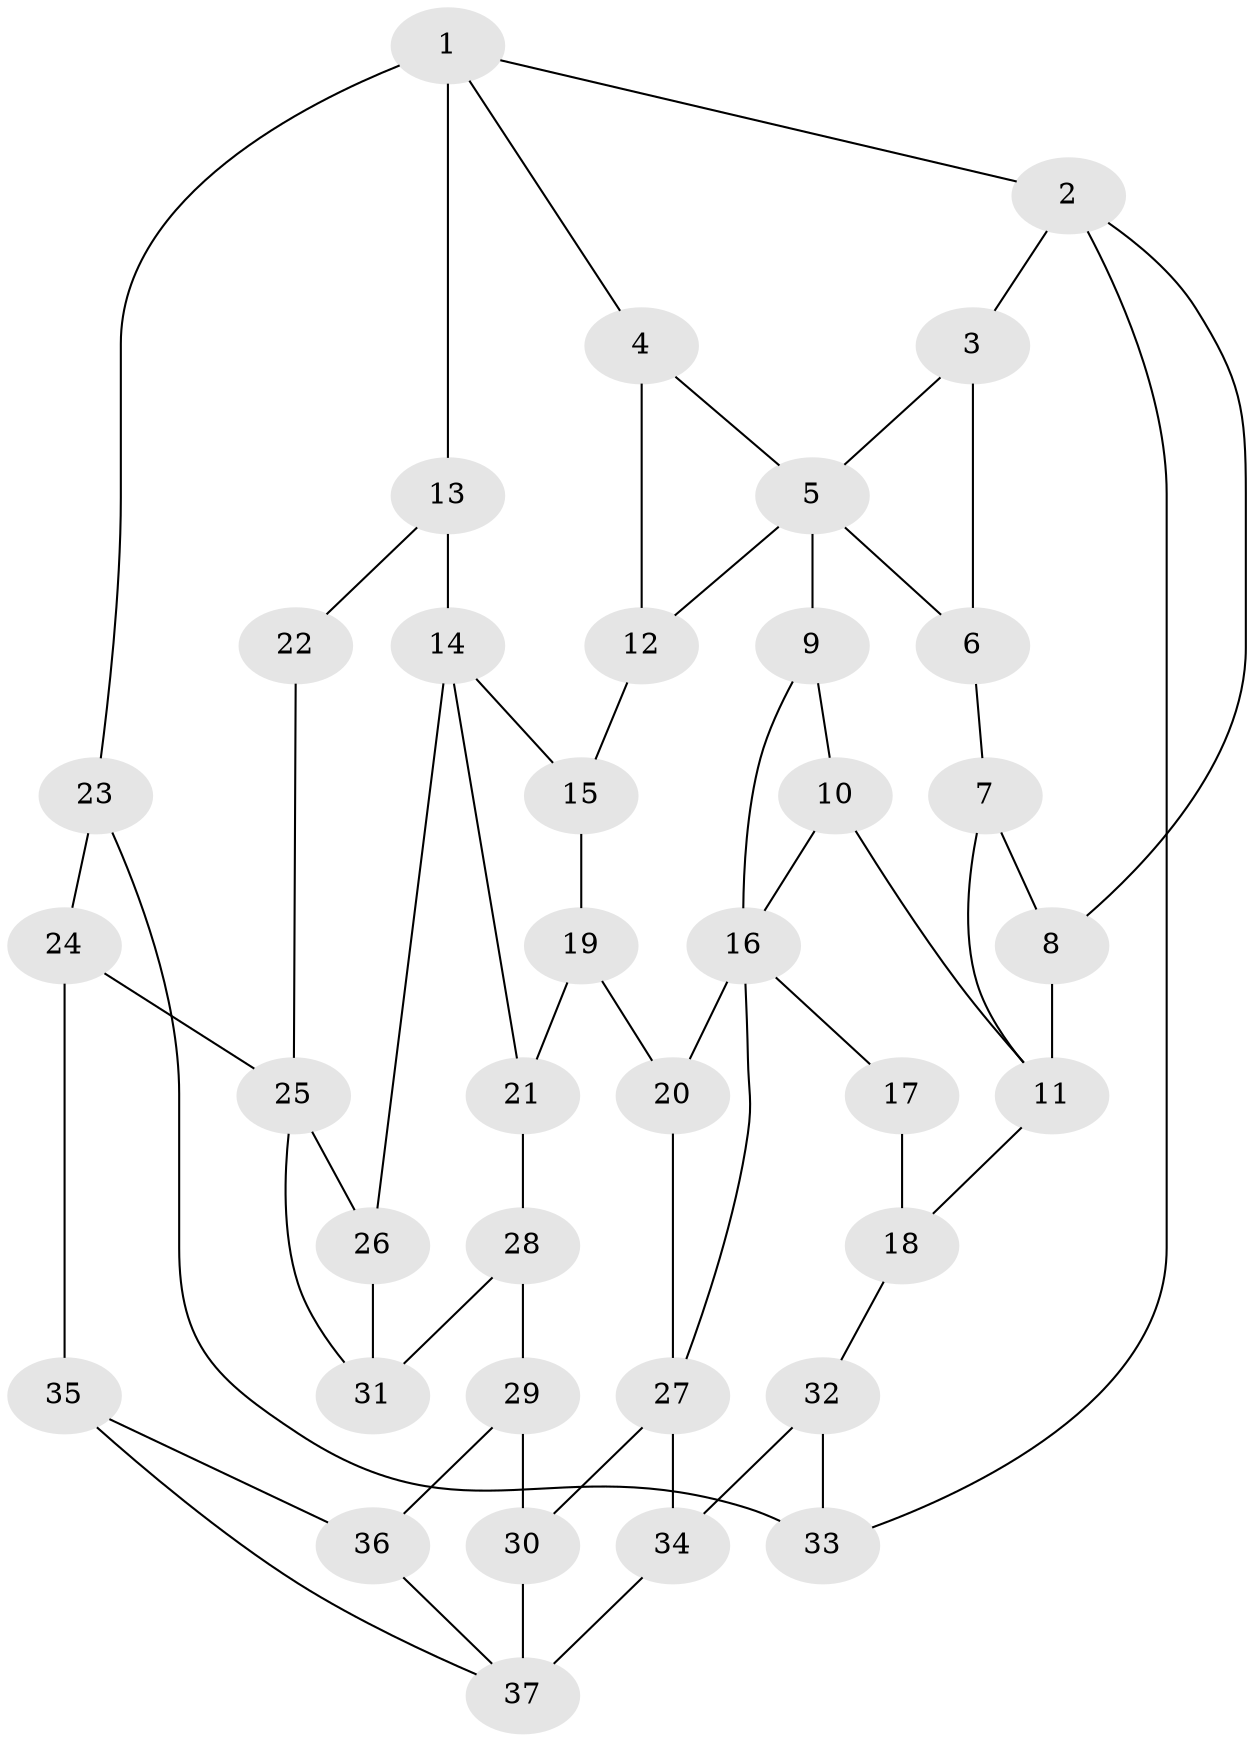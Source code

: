 // original degree distribution, {3: 0.02702702702702703, 5: 0.4864864864864865, 6: 0.22972972972972974, 4: 0.25675675675675674}
// Generated by graph-tools (version 1.1) at 2025/38/03/09/25 02:38:40]
// undirected, 37 vertices, 60 edges
graph export_dot {
graph [start="1"]
  node [color=gray90,style=filled];
  1;
  2;
  3;
  4;
  5;
  6;
  7;
  8;
  9;
  10;
  11;
  12;
  13;
  14;
  15;
  16;
  17;
  18;
  19;
  20;
  21;
  22;
  23;
  24;
  25;
  26;
  27;
  28;
  29;
  30;
  31;
  32;
  33;
  34;
  35;
  36;
  37;
  1 -- 2 [weight=1.0];
  1 -- 4 [weight=1.0];
  1 -- 13 [weight=2.0];
  1 -- 23 [weight=1.0];
  2 -- 3 [weight=1.0];
  2 -- 8 [weight=1.0];
  2 -- 33 [weight=1.0];
  3 -- 5 [weight=1.0];
  3 -- 6 [weight=1.0];
  4 -- 5 [weight=1.0];
  4 -- 12 [weight=1.0];
  5 -- 6 [weight=1.0];
  5 -- 9 [weight=2.0];
  5 -- 12 [weight=1.0];
  6 -- 7 [weight=1.0];
  7 -- 8 [weight=1.0];
  7 -- 11 [weight=1.0];
  8 -- 11 [weight=1.0];
  9 -- 10 [weight=1.0];
  9 -- 16 [weight=1.0];
  10 -- 11 [weight=1.0];
  10 -- 16 [weight=1.0];
  11 -- 18 [weight=1.0];
  12 -- 15 [weight=1.0];
  13 -- 14 [weight=2.0];
  13 -- 22 [weight=2.0];
  14 -- 15 [weight=1.0];
  14 -- 21 [weight=1.0];
  14 -- 26 [weight=1.0];
  15 -- 19 [weight=1.0];
  16 -- 17 [weight=2.0];
  16 -- 20 [weight=1.0];
  16 -- 27 [weight=1.0];
  17 -- 18 [weight=1.0];
  18 -- 32 [weight=1.0];
  19 -- 20 [weight=1.0];
  19 -- 21 [weight=1.0];
  20 -- 27 [weight=1.0];
  21 -- 28 [weight=1.0];
  22 -- 25 [weight=2.0];
  23 -- 24 [weight=2.0];
  23 -- 33 [weight=1.0];
  24 -- 25 [weight=2.0];
  24 -- 35 [weight=1.0];
  25 -- 26 [weight=1.0];
  25 -- 31 [weight=1.0];
  26 -- 31 [weight=1.0];
  27 -- 30 [weight=1.0];
  27 -- 34 [weight=2.0];
  28 -- 29 [weight=4.0];
  28 -- 31 [weight=1.0];
  29 -- 30 [weight=1.0];
  29 -- 36 [weight=1.0];
  30 -- 37 [weight=1.0];
  32 -- 33 [weight=2.0];
  32 -- 34 [weight=2.0];
  34 -- 37 [weight=2.0];
  35 -- 36 [weight=1.0];
  35 -- 37 [weight=1.0];
  36 -- 37 [weight=1.0];
}
